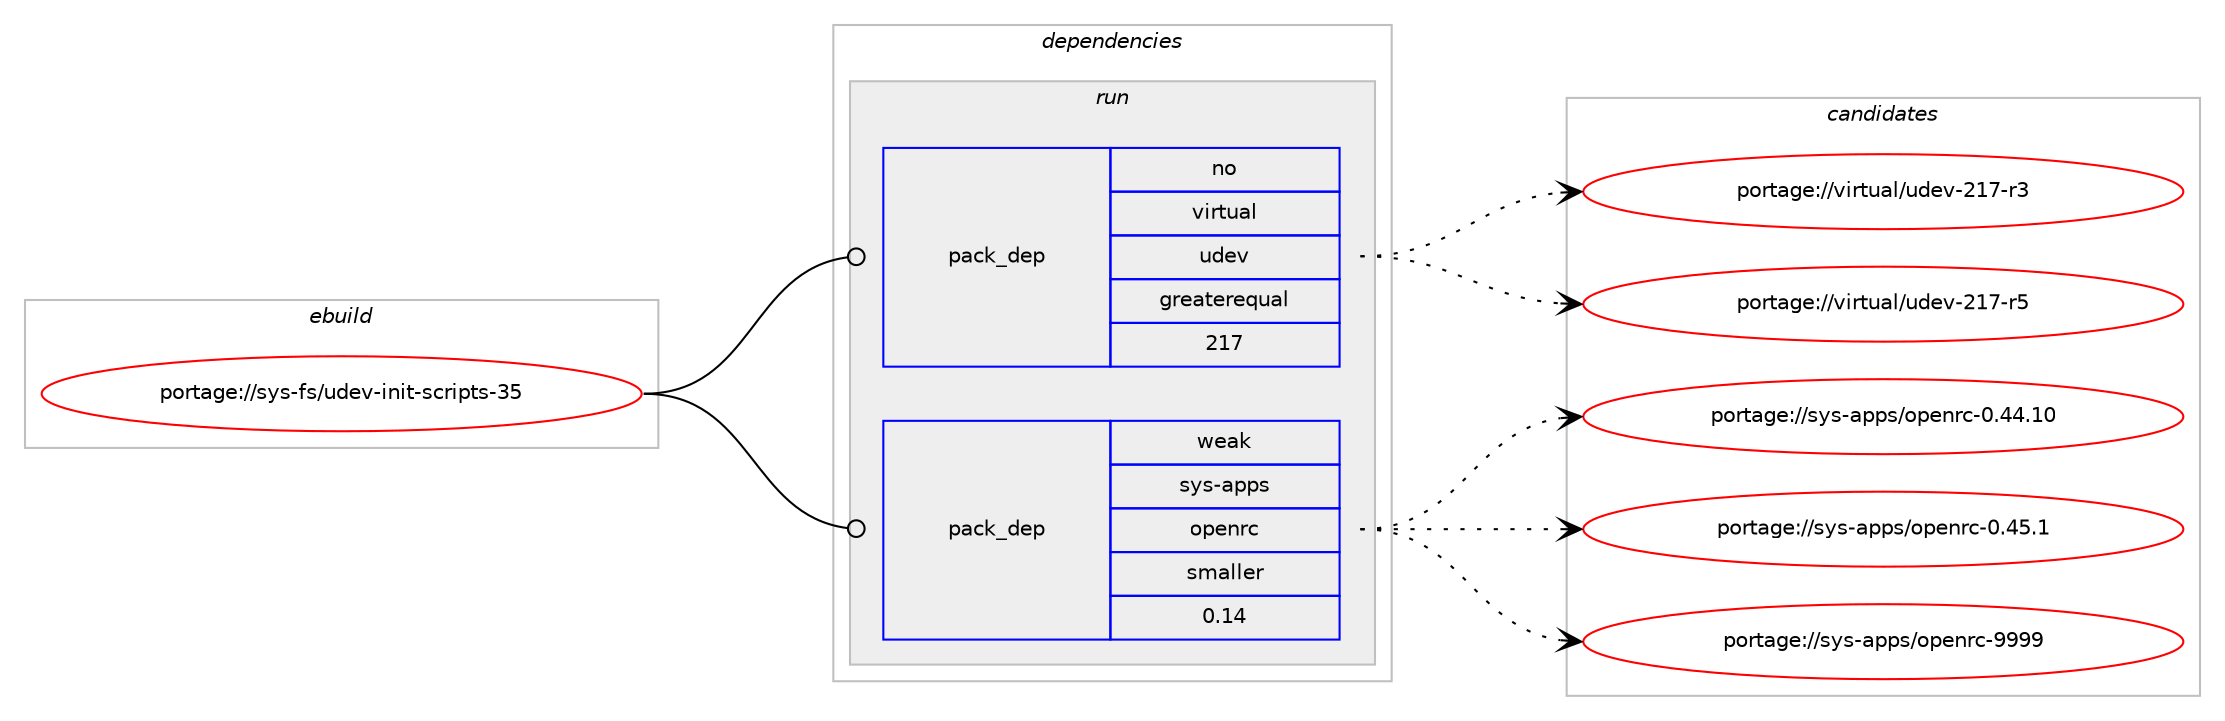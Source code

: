 digraph prolog {

# *************
# Graph options
# *************

newrank=true;
concentrate=true;
compound=true;
graph [rankdir=LR,fontname=Helvetica,fontsize=10,ranksep=1.5];#, ranksep=2.5, nodesep=0.2];
edge  [arrowhead=vee];
node  [fontname=Helvetica,fontsize=10];

# **********
# The ebuild
# **********

subgraph cluster_leftcol {
color=gray;
rank=same;
label=<<i>ebuild</i>>;
id [label="portage://sys-fs/udev-init-scripts-35", color=red, width=4, href="../sys-fs/udev-init-scripts-35.svg"];
}

# ****************
# The dependencies
# ****************

subgraph cluster_midcol {
color=gray;
label=<<i>dependencies</i>>;
subgraph cluster_compile {
fillcolor="#eeeeee";
style=filled;
label=<<i>compile</i>>;
}
subgraph cluster_compileandrun {
fillcolor="#eeeeee";
style=filled;
label=<<i>compile and run</i>>;
}
subgraph cluster_run {
fillcolor="#eeeeee";
style=filled;
label=<<i>run</i>>;
subgraph pack107 {
dependency373 [label=<<TABLE BORDER="0" CELLBORDER="1" CELLSPACING="0" CELLPADDING="4" WIDTH="220"><TR><TD ROWSPAN="6" CELLPADDING="30">pack_dep</TD></TR><TR><TD WIDTH="110">no</TD></TR><TR><TD>virtual</TD></TR><TR><TD>udev</TD></TR><TR><TD>greaterequal</TD></TR><TR><TD>217</TD></TR></TABLE>>, shape=none, color=blue];
}
id:e -> dependency373:w [weight=20,style="solid",arrowhead="odot"];
subgraph pack108 {
dependency374 [label=<<TABLE BORDER="0" CELLBORDER="1" CELLSPACING="0" CELLPADDING="4" WIDTH="220"><TR><TD ROWSPAN="6" CELLPADDING="30">pack_dep</TD></TR><TR><TD WIDTH="110">weak</TD></TR><TR><TD>sys-apps</TD></TR><TR><TD>openrc</TD></TR><TR><TD>smaller</TD></TR><TR><TD>0.14</TD></TR></TABLE>>, shape=none, color=blue];
}
id:e -> dependency374:w [weight=20,style="solid",arrowhead="odot"];
}
}

# **************
# The candidates
# **************

subgraph cluster_choices {
rank=same;
color=gray;
label=<<i>candidates</i>>;

subgraph choice107 {
color=black;
nodesep=1;
choice1181051141161179710847117100101118455049554511451 [label="portage://virtual/udev-217-r3", color=red, width=4,href="../virtual/udev-217-r3.svg"];
choice1181051141161179710847117100101118455049554511453 [label="portage://virtual/udev-217-r5", color=red, width=4,href="../virtual/udev-217-r5.svg"];
dependency373:e -> choice1181051141161179710847117100101118455049554511451:w [style=dotted,weight="100"];
dependency373:e -> choice1181051141161179710847117100101118455049554511453:w [style=dotted,weight="100"];
}
subgraph choice108 {
color=black;
nodesep=1;
choice115121115459711211211547111112101110114994548465252464948 [label="portage://sys-apps/openrc-0.44.10", color=red, width=4,href="../sys-apps/openrc-0.44.10.svg"];
choice1151211154597112112115471111121011101149945484652534649 [label="portage://sys-apps/openrc-0.45.1", color=red, width=4,href="../sys-apps/openrc-0.45.1.svg"];
choice115121115459711211211547111112101110114994557575757 [label="portage://sys-apps/openrc-9999", color=red, width=4,href="../sys-apps/openrc-9999.svg"];
dependency374:e -> choice115121115459711211211547111112101110114994548465252464948:w [style=dotted,weight="100"];
dependency374:e -> choice1151211154597112112115471111121011101149945484652534649:w [style=dotted,weight="100"];
dependency374:e -> choice115121115459711211211547111112101110114994557575757:w [style=dotted,weight="100"];
}
}

}
